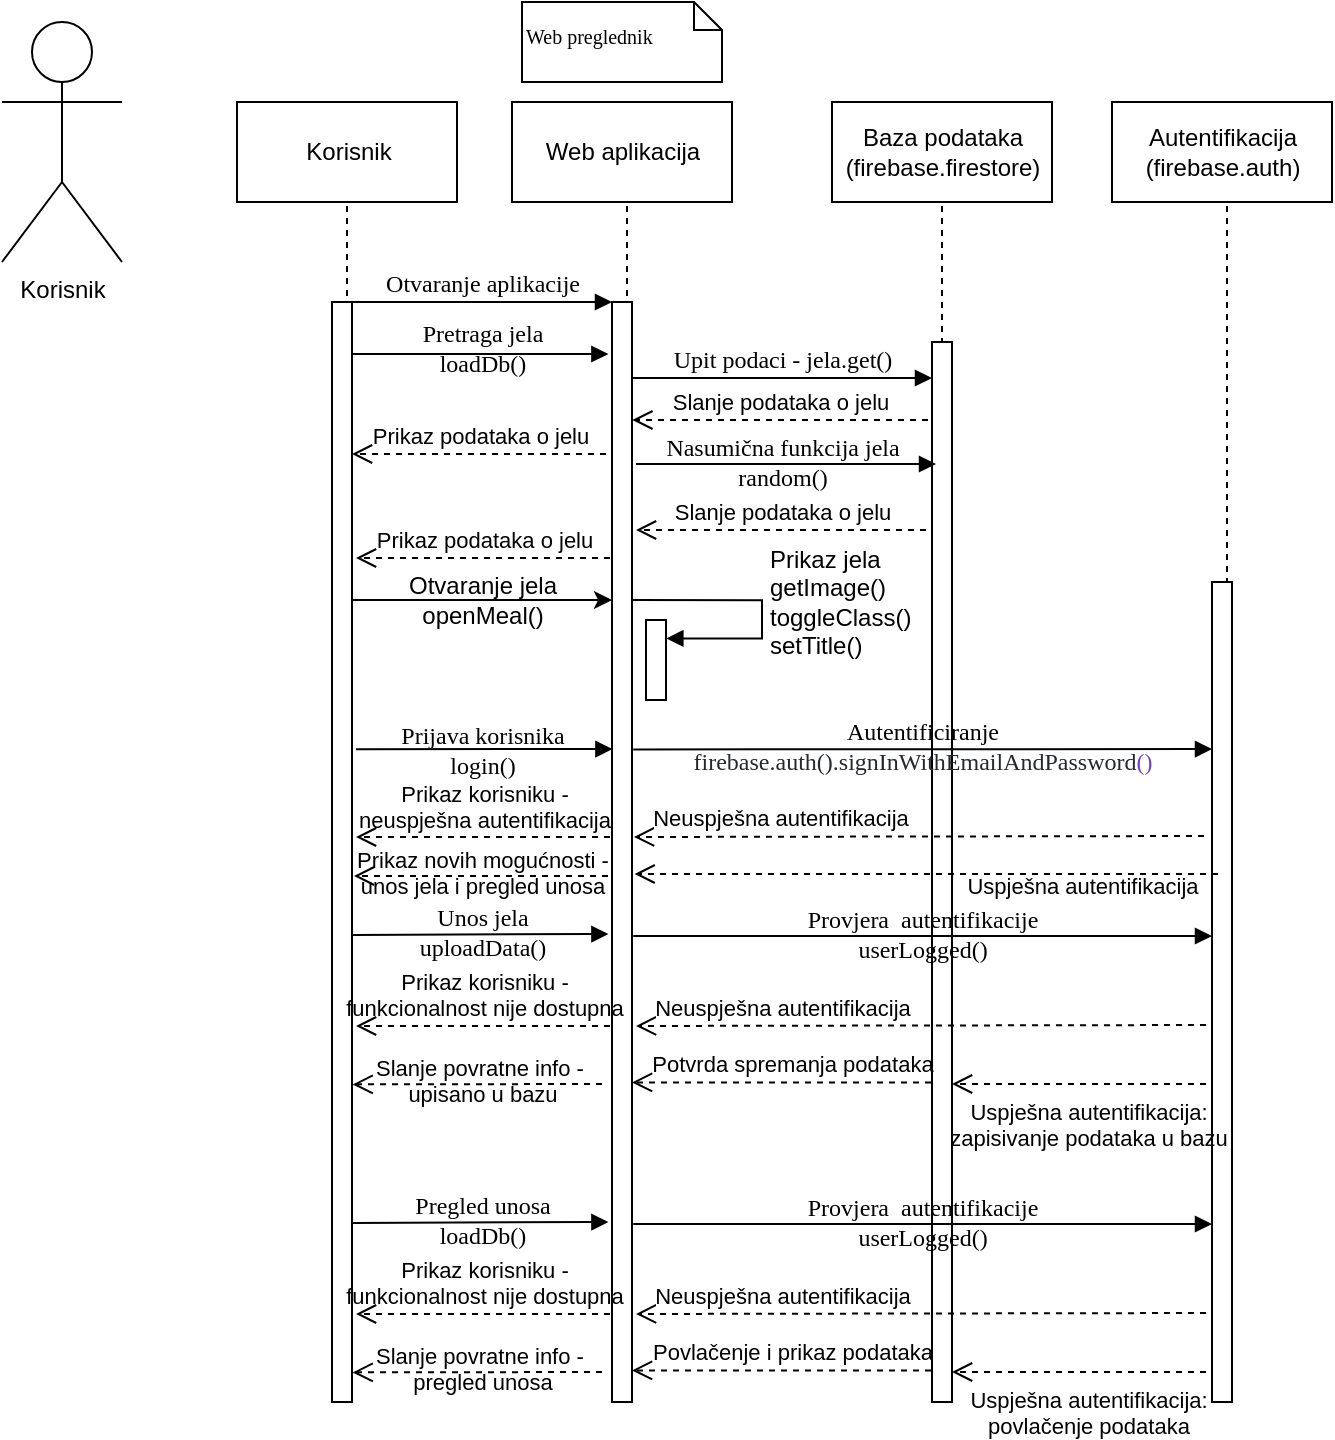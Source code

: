 <mxfile version="14.7.7" type="device"><diagram id="5LKRjVtvr49DtF_3fZXH" name="Page-1"><mxGraphModel dx="1504" dy="644" grid="1" gridSize="10" guides="1" tooltips="1" connect="1" arrows="1" fold="1" page="1" pageScale="1" pageWidth="827" pageHeight="1169" math="0" shadow="0"><root><mxCell id="0"/><mxCell id="1" parent="0"/><mxCell id="rHAdAS0qQZNraXK03B3a-1" value="" style="shape=umlLifeline;perimeter=lifelinePerimeter;whiteSpace=wrap;html=1;container=1;collapsible=0;recursiveResize=0;outlineConnect=0;rounded=1;shadow=0;comic=0;labelBackgroundColor=none;strokeWidth=1;fontFamily=Verdana;fontSize=12;align=center;" parent="1" vertex="1"><mxGeometry x="510" y="300" width="105" height="650" as="geometry"/></mxCell><mxCell id="rHAdAS0qQZNraXK03B3a-2" value="" style="html=1;points=[];perimeter=orthogonalPerimeter;rounded=0;shadow=0;comic=0;labelBackgroundColor=none;strokeWidth=1;fontFamily=Verdana;fontSize=12;align=center;" parent="rHAdAS0qQZNraXK03B3a-1" vertex="1"><mxGeometry x="45" y="100" width="10" height="550" as="geometry"/></mxCell><mxCell id="rHAdAS0qQZNraXK03B3a-3" value="Web aplikacija" style="html=1;" parent="rHAdAS0qQZNraXK03B3a-1" vertex="1"><mxGeometry x="-5" width="110" height="50" as="geometry"/></mxCell><mxCell id="rHAdAS0qQZNraXK03B3a-4" value="" style="html=1;points=[];perimeter=orthogonalPerimeter;fontSize=12;" parent="rHAdAS0qQZNraXK03B3a-1" vertex="1"><mxGeometry x="62" y="259" width="10" height="40" as="geometry"/></mxCell><mxCell id="rHAdAS0qQZNraXK03B3a-5" value="Prikaz jela&lt;br&gt;getImage()&lt;br&gt;toggleClass()&lt;br&gt;setTitle()" style="edgeStyle=orthogonalEdgeStyle;html=1;align=left;spacingLeft=2;endArrow=block;rounded=0;labelBackgroundColor=none;fontSize=12;exitX=1.016;exitY=0.271;exitDx=0;exitDy=0;exitPerimeter=0;entryX=1.018;entryY=0.23;entryDx=0;entryDy=0;entryPerimeter=0;" parent="rHAdAS0qQZNraXK03B3a-1" source="rHAdAS0qQZNraXK03B3a-2" target="rHAdAS0qQZNraXK03B3a-4" edge="1"><mxGeometry relative="1" as="geometry"><mxPoint x="68" y="250" as="sourcePoint"/><Array as="points"><mxPoint x="120" y="250"/><mxPoint x="120" y="268"/></Array><mxPoint x="80" y="288" as="targetPoint"/></mxGeometry></mxCell><mxCell id="rHAdAS0qQZNraXK03B3a-6" value=":Object" style="shape=umlLifeline;perimeter=lifelinePerimeter;whiteSpace=wrap;html=1;container=1;collapsible=0;recursiveResize=0;outlineConnect=0;rounded=1;shadow=0;comic=0;labelBackgroundColor=none;strokeWidth=1;fontFamily=Verdana;fontSize=12;align=center;" parent="1" vertex="1"><mxGeometry x="670" y="300" width="100" height="650" as="geometry"/></mxCell><mxCell id="rHAdAS0qQZNraXK03B3a-7" value="" style="html=1;points=[];perimeter=orthogonalPerimeter;rounded=0;shadow=0;comic=0;labelBackgroundColor=none;strokeWidth=1;fontFamily=Verdana;fontSize=12;align=center;" parent="rHAdAS0qQZNraXK03B3a-6" vertex="1"><mxGeometry x="45" y="120" width="10" height="530" as="geometry"/></mxCell><mxCell id="rHAdAS0qQZNraXK03B3a-8" value="Baza podataka&lt;br&gt;(firebase.firestore)" style="html=1;" parent="rHAdAS0qQZNraXK03B3a-6" vertex="1"><mxGeometry x="-5" width="110" height="50" as="geometry"/></mxCell><mxCell id="rHAdAS0qQZNraXK03B3a-9" value=":Object" style="shape=umlLifeline;perimeter=lifelinePerimeter;whiteSpace=wrap;html=1;container=1;collapsible=0;recursiveResize=0;outlineConnect=0;rounded=1;shadow=0;comic=0;labelBackgroundColor=none;strokeWidth=1;fontFamily=Verdana;fontSize=12;align=center;" parent="1" vertex="1"><mxGeometry x="810" y="300" width="105" height="490" as="geometry"/></mxCell><mxCell id="rHAdAS0qQZNraXK03B3a-10" value="Autentifikacija&lt;br&gt;(firebase.auth)" style="html=1;" parent="rHAdAS0qQZNraXK03B3a-9" vertex="1"><mxGeometry x="-5" width="110" height="50" as="geometry"/></mxCell><mxCell id="rHAdAS0qQZNraXK03B3a-11" value=":Object" style="shape=umlLifeline;perimeter=lifelinePerimeter;whiteSpace=wrap;html=1;container=1;collapsible=0;recursiveResize=0;outlineConnect=0;rounded=1;shadow=0;comic=0;labelBackgroundColor=none;strokeWidth=1;fontFamily=Verdana;fontSize=12;align=center;" parent="1" vertex="1"><mxGeometry x="370" y="300" width="105" height="650" as="geometry"/></mxCell><mxCell id="rHAdAS0qQZNraXK03B3a-12" value="" style="html=1;points=[];perimeter=orthogonalPerimeter;rounded=0;shadow=0;comic=0;labelBackgroundColor=none;strokeWidth=1;fontFamily=Verdana;fontSize=12;align=center;" parent="rHAdAS0qQZNraXK03B3a-11" vertex="1"><mxGeometry x="45" y="100" width="10" height="550" as="geometry"/></mxCell><mxCell id="rHAdAS0qQZNraXK03B3a-13" value="Korisnik" style="html=1;" parent="rHAdAS0qQZNraXK03B3a-11" vertex="1"><mxGeometry x="-2.5" width="110" height="50" as="geometry"/></mxCell><mxCell id="rHAdAS0qQZNraXK03B3a-14" value="" style="html=1;points=[];perimeter=orthogonalPerimeter;rounded=0;shadow=0;comic=0;labelBackgroundColor=none;strokeWidth=1;fontFamily=Verdana;fontSize=12;align=center;" parent="1" vertex="1"><mxGeometry x="855" y="540" width="10" height="410" as="geometry"/></mxCell><mxCell id="rHAdAS0qQZNraXK03B3a-15" value="Otvaranje aplikacije" style="html=1;verticalAlign=bottom;endArrow=block;entryX=0;entryY=0;labelBackgroundColor=none;fontFamily=Verdana;fontSize=12;edgeStyle=elbowEdgeStyle;elbow=vertical;" parent="1" source="rHAdAS0qQZNraXK03B3a-12" target="rHAdAS0qQZNraXK03B3a-2" edge="1"><mxGeometry relative="1" as="geometry"><mxPoint x="490" y="410" as="sourcePoint"/></mxGeometry></mxCell><mxCell id="rHAdAS0qQZNraXK03B3a-16" value="Web preglednik" style="shape=note;whiteSpace=wrap;html=1;size=14;verticalAlign=middle;align=left;spacingTop=-6;rounded=0;shadow=0;comic=0;labelBackgroundColor=none;strokeWidth=1;fontFamily=Verdana;fontSize=10;" parent="1" vertex="1"><mxGeometry x="510" y="250" width="100" height="40" as="geometry"/></mxCell><mxCell id="rHAdAS0qQZNraXK03B3a-17" value="Korisnik" style="shape=umlActor;verticalLabelPosition=bottom;verticalAlign=top;html=1;outlineConnect=0;" parent="1" vertex="1"><mxGeometry x="250" y="260" width="60" height="120" as="geometry"/></mxCell><mxCell id="rHAdAS0qQZNraXK03B3a-18" value="Pretraga jela&lt;br&gt;loadDb()" style="html=1;verticalAlign=bottom;endArrow=block;entryX=-0.38;entryY=0.111;labelBackgroundColor=none;fontFamily=Verdana;fontSize=12;edgeStyle=elbowEdgeStyle;elbow=vertical;entryDx=0;entryDy=0;entryPerimeter=0;" parent="1" edge="1"><mxGeometry x="0.01" y="-14" relative="1" as="geometry"><mxPoint x="425" y="426" as="sourcePoint"/><mxPoint x="553.2" y="425.53" as="targetPoint"/><mxPoint as="offset"/></mxGeometry></mxCell><mxCell id="rHAdAS0qQZNraXK03B3a-19" value="Upit podaci - jela.get()" style="html=1;verticalAlign=bottom;endArrow=block;entryX=0;entryY=0;labelBackgroundColor=none;fontFamily=Verdana;fontSize=12;edgeStyle=elbowEdgeStyle;elbow=vertical;" parent="1" edge="1"><mxGeometry relative="1" as="geometry"><mxPoint x="565" y="438" as="sourcePoint"/><mxPoint x="715" y="438.0" as="targetPoint"/></mxGeometry></mxCell><mxCell id="rHAdAS0qQZNraXK03B3a-20" value="Slanje podataka o jelu" style="html=1;verticalAlign=bottom;endArrow=open;dashed=1;endSize=8;" parent="1" edge="1"><mxGeometry relative="1" as="geometry"><mxPoint x="713" y="459" as="sourcePoint"/><mxPoint x="565.167" y="459" as="targetPoint"/><mxPoint as="offset"/></mxGeometry></mxCell><mxCell id="rHAdAS0qQZNraXK03B3a-21" value="Prikaz podataka o jelu" style="html=1;verticalAlign=bottom;endArrow=open;dashed=1;endSize=8;labelBackgroundColor=none;" parent="1" target="rHAdAS0qQZNraXK03B3a-12" edge="1"><mxGeometry relative="1" as="geometry"><mxPoint x="552" y="476" as="sourcePoint"/><mxPoint x="430" y="476" as="targetPoint"/><mxPoint as="offset"/></mxGeometry></mxCell><mxCell id="rHAdAS0qQZNraXK03B3a-22" value="Nasumična funkcija jela&lt;br&gt;random()" style="html=1;verticalAlign=bottom;endArrow=block;entryX=0;entryY=0;labelBackgroundColor=none;fontFamily=Verdana;fontSize=12;edgeStyle=elbowEdgeStyle;elbow=vertical;" parent="1" edge="1"><mxGeometry x="-0.027" y="-16" relative="1" as="geometry"><mxPoint x="567" y="481" as="sourcePoint"/><mxPoint x="717" y="481.0" as="targetPoint"/><mxPoint as="offset"/></mxGeometry></mxCell><mxCell id="rHAdAS0qQZNraXK03B3a-23" value="Slanje podataka o jelu" style="html=1;verticalAlign=bottom;endArrow=open;dashed=1;endSize=8;" parent="1" edge="1"><mxGeometry relative="1" as="geometry"><mxPoint x="712" y="514" as="sourcePoint"/><mxPoint x="567" y="514" as="targetPoint"/><mxPoint as="offset"/></mxGeometry></mxCell><mxCell id="rHAdAS0qQZNraXK03B3a-24" value="Prikaz podataka o jelu" style="html=1;verticalAlign=bottom;endArrow=open;dashed=1;endSize=8;labelBackgroundColor=none;" parent="1" edge="1"><mxGeometry relative="1" as="geometry"><mxPoint x="554" y="528" as="sourcePoint"/><mxPoint x="427" y="528" as="targetPoint"/><mxPoint as="offset"/></mxGeometry></mxCell><mxCell id="rHAdAS0qQZNraXK03B3a-25" value="Unos jela&lt;br&gt;uploadData()" style="html=1;verticalAlign=bottom;endArrow=block;entryX=-0.38;entryY=0.111;labelBackgroundColor=none;fontFamily=Verdana;fontSize=12;edgeStyle=elbowEdgeStyle;elbow=vertical;entryDx=0;entryDy=0;entryPerimeter=0;spacingBottom=1;" parent="1" edge="1"><mxGeometry x="0.018" y="-17" relative="1" as="geometry"><mxPoint x="425" y="716.47" as="sourcePoint"/><mxPoint x="553.2" y="716" as="targetPoint"/><mxPoint as="offset"/></mxGeometry></mxCell><mxCell id="rHAdAS0qQZNraXK03B3a-26" value="Provjera&amp;nbsp; autentifikacije&lt;br&gt;userLogged()" style="html=1;verticalAlign=bottom;endArrow=block;labelBackgroundColor=none;fontFamily=Verdana;fontSize=12;edgeStyle=elbowEdgeStyle;elbow=vertical;exitX=1.063;exitY=0.678;exitDx=0;exitDy=0;exitPerimeter=0;" parent="1" edge="1"><mxGeometry x="-0.002" y="-16" relative="1" as="geometry"><mxPoint x="565.63" y="716.94" as="sourcePoint"/><mxPoint x="855" y="717" as="targetPoint"/><mxPoint as="offset"/></mxGeometry></mxCell><mxCell id="rHAdAS0qQZNraXK03B3a-27" value="Neuspješna autentifikacija" style="html=1;verticalAlign=bottom;endArrow=open;dashed=1;endSize=8;" parent="1" edge="1"><mxGeometry x="0.488" relative="1" as="geometry"><mxPoint x="852" y="761.5" as="sourcePoint"/><mxPoint x="567" y="762" as="targetPoint"/><mxPoint as="offset"/></mxGeometry></mxCell><mxCell id="rHAdAS0qQZNraXK03B3a-28" value="Uspješna autentifikacija: &lt;br&gt;zapisivanje podataka u bazu" style="html=1;verticalAlign=bottom;endArrow=open;dashed=1;endSize=8;labelBackgroundColor=none;" parent="1" edge="1"><mxGeometry x="-0.061" y="36" relative="1" as="geometry"><mxPoint x="852" y="791" as="sourcePoint"/><mxPoint x="725" y="791.0" as="targetPoint"/><mxPoint as="offset"/></mxGeometry></mxCell><mxCell id="rHAdAS0qQZNraXK03B3a-29" value="Slanje povratne info -&amp;nbsp;&lt;br&gt;upisano u bazu" style="html=1;verticalAlign=bottom;endArrow=open;dashed=1;endSize=8;labelBackgroundColor=none;entryX=1.233;entryY=0.953;entryDx=0;entryDy=0;entryPerimeter=0;" parent="1" edge="1"><mxGeometry x="-0.037" y="14" relative="1" as="geometry"><mxPoint x="550" y="791" as="sourcePoint"/><mxPoint x="425.33" y="791.19" as="targetPoint"/><mxPoint as="offset"/></mxGeometry></mxCell><mxCell id="rHAdAS0qQZNraXK03B3a-30" value="Prijava korisnika&lt;br&gt;login()" style="html=1;verticalAlign=bottom;endArrow=block;entryX=-0.38;entryY=0.111;labelBackgroundColor=none;fontFamily=Verdana;fontSize=12;edgeStyle=elbowEdgeStyle;elbow=vertical;entryDx=0;entryDy=0;entryPerimeter=0;spacingBottom=3;" parent="1" edge="1"><mxGeometry x="-0.013" y="-20" relative="1" as="geometry"><mxPoint x="427" y="623.64" as="sourcePoint"/><mxPoint x="555.2" y="623.17" as="targetPoint"/><mxPoint as="offset"/></mxGeometry></mxCell><mxCell id="rHAdAS0qQZNraXK03B3a-31" value="Autentificiranje&lt;br style=&quot;font-size: 12px;&quot;&gt;&lt;span class=&quot;pl-s1&quot; style=&quot;color: rgb(36, 41, 46); text-align: left; font-size: 12px;&quot;&gt;firebase&lt;/span&gt;&lt;span class=&quot;pl-kos&quot; style=&quot;color: rgb(36, 41, 46); text-align: left; font-size: 12px;&quot;&gt;.auth().signInWithEmailAndPassword&lt;/span&gt;&lt;span class=&quot;pl-kos&quot; style=&quot;text-align: left; font-size: 12px;&quot;&gt;&lt;font color=&quot;#6f42c1&quot; style=&quot;font-size: 12px;&quot;&gt;()&lt;/font&gt;&lt;/span&gt;" style="html=1;verticalAlign=bottom;endArrow=block;labelBackgroundColor=none;fontFamily=Verdana;fontSize=12;edgeStyle=elbowEdgeStyle;elbow=vertical;exitX=1.063;exitY=0.678;exitDx=0;exitDy=0;exitPerimeter=0;spacingBottom=-6;" parent="1" edge="1"><mxGeometry x="-0.002" y="-9" relative="1" as="geometry"><mxPoint x="565.63" y="623.69" as="sourcePoint"/><mxPoint x="855" y="623.75" as="targetPoint"/><mxPoint as="offset"/></mxGeometry></mxCell><mxCell id="rHAdAS0qQZNraXK03B3a-32" value="Potvrda spremanja podataka" style="html=1;verticalAlign=bottom;endArrow=open;dashed=1;endSize=8;labelBackgroundColor=none;entryX=1.233;entryY=0.953;entryDx=0;entryDy=0;entryPerimeter=0;" parent="1" edge="1"><mxGeometry x="-0.07" relative="1" as="geometry"><mxPoint x="714.5" y="790.19" as="sourcePoint"/><mxPoint x="565.0" y="790.19" as="targetPoint"/><mxPoint as="offset"/></mxGeometry></mxCell><mxCell id="rHAdAS0qQZNraXK03B3a-33" value="Prikaz korisniku -&lt;br&gt;funkcionalnost nije dostupna" style="html=1;verticalAlign=bottom;endArrow=open;dashed=1;endSize=8;labelBackgroundColor=none;" parent="1" edge="1"><mxGeometry relative="1" as="geometry"><mxPoint x="554" y="762" as="sourcePoint"/><mxPoint x="427" y="762" as="targetPoint"/><mxPoint as="offset"/></mxGeometry></mxCell><mxCell id="rHAdAS0qQZNraXK03B3a-34" value="Neuspješna autentifikacija" style="html=1;verticalAlign=bottom;endArrow=open;dashed=1;endSize=8;" parent="1" edge="1"><mxGeometry x="0.488" relative="1" as="geometry"><mxPoint x="851" y="667" as="sourcePoint"/><mxPoint x="566" y="667.5" as="targetPoint"/><mxPoint as="offset"/></mxGeometry></mxCell><mxCell id="rHAdAS0qQZNraXK03B3a-35" value="Prikaz korisniku - &lt;br&gt;neuspješna autentifikacija" style="html=1;verticalAlign=bottom;endArrow=open;dashed=1;endSize=8;labelBackgroundColor=none;" parent="1" edge="1"><mxGeometry relative="1" as="geometry"><mxPoint x="554" y="667.5" as="sourcePoint"/><mxPoint x="427" y="667.5" as="targetPoint"/><mxPoint as="offset"/></mxGeometry></mxCell><mxCell id="rHAdAS0qQZNraXK03B3a-36" value="Uspješna autentifikacija" style="html=1;verticalAlign=bottom;endArrow=open;dashed=1;endSize=8;labelBackgroundColor=none;" parent="1" edge="1"><mxGeometry x="-0.534" y="15" relative="1" as="geometry"><mxPoint x="858" y="686.0" as="sourcePoint"/><mxPoint x="566.31" y="686" as="targetPoint"/><mxPoint as="offset"/></mxGeometry></mxCell><mxCell id="rHAdAS0qQZNraXK03B3a-37" value="Prikaz novih mogućnosti -&lt;br&gt;unos jela i pregled unosa" style="html=1;verticalAlign=bottom;endArrow=open;dashed=1;endSize=8;labelBackgroundColor=none;spacingBottom=-5;" parent="1" edge="1"><mxGeometry x="-0.008" y="9" relative="1" as="geometry"><mxPoint x="553" y="687.0" as="sourcePoint"/><mxPoint x="426" y="687.0" as="targetPoint"/><mxPoint as="offset"/></mxGeometry></mxCell><mxCell id="rHAdAS0qQZNraXK03B3a-38" value="Otvaranje jela&lt;br&gt;openMeal()" style="edgeStyle=orthogonalEdgeStyle;rounded=0;orthogonalLoop=1;jettySize=auto;html=1;labelBackgroundColor=none;fontSize=12;" parent="1" edge="1"><mxGeometry relative="1" as="geometry"><mxPoint x="425" y="549" as="sourcePoint"/><mxPoint x="555" y="549" as="targetPoint"/></mxGeometry></mxCell><mxCell id="BDBBWBDjWWlBm2Y7LS0Q-15" value="Pregled unosa&lt;br&gt;loadDb()" style="html=1;verticalAlign=bottom;endArrow=block;entryX=-0.38;entryY=0.111;labelBackgroundColor=none;fontFamily=Verdana;fontSize=12;edgeStyle=elbowEdgeStyle;elbow=vertical;entryDx=0;entryDy=0;entryPerimeter=0;spacingBottom=1;" edge="1" parent="1"><mxGeometry x="0.018" y="-17" relative="1" as="geometry"><mxPoint x="425" y="860.47" as="sourcePoint"/><mxPoint x="553.2" y="860" as="targetPoint"/><mxPoint as="offset"/></mxGeometry></mxCell><mxCell id="BDBBWBDjWWlBm2Y7LS0Q-16" value="Provjera&amp;nbsp; autentifikacije&lt;br&gt;userLogged()" style="html=1;verticalAlign=bottom;endArrow=block;labelBackgroundColor=none;fontFamily=Verdana;fontSize=12;edgeStyle=elbowEdgeStyle;elbow=vertical;exitX=1.063;exitY=0.678;exitDx=0;exitDy=0;exitPerimeter=0;" edge="1" parent="1"><mxGeometry x="-0.002" y="-16" relative="1" as="geometry"><mxPoint x="565.63" y="860.94" as="sourcePoint"/><mxPoint x="855" y="861" as="targetPoint"/><mxPoint as="offset"/></mxGeometry></mxCell><mxCell id="BDBBWBDjWWlBm2Y7LS0Q-17" value="Neuspješna autentifikacija" style="html=1;verticalAlign=bottom;endArrow=open;dashed=1;endSize=8;" edge="1" parent="1"><mxGeometry x="0.488" relative="1" as="geometry"><mxPoint x="852" y="905.5" as="sourcePoint"/><mxPoint x="567" y="906" as="targetPoint"/><mxPoint as="offset"/></mxGeometry></mxCell><mxCell id="BDBBWBDjWWlBm2Y7LS0Q-18" value="Uspješna autentifikacija: &lt;br&gt;povlačenje podataka" style="html=1;verticalAlign=bottom;endArrow=open;dashed=1;endSize=8;labelBackgroundColor=none;" edge="1" parent="1"><mxGeometry x="-0.061" y="36" relative="1" as="geometry"><mxPoint x="852" y="935" as="sourcePoint"/><mxPoint x="725" y="935" as="targetPoint"/><mxPoint as="offset"/></mxGeometry></mxCell><mxCell id="BDBBWBDjWWlBm2Y7LS0Q-19" value="Slanje povratne info -&amp;nbsp;&lt;br&gt;pregled unosa" style="html=1;verticalAlign=bottom;endArrow=open;dashed=1;endSize=8;labelBackgroundColor=none;entryX=1.233;entryY=0.953;entryDx=0;entryDy=0;entryPerimeter=0;" edge="1" parent="1"><mxGeometry x="-0.037" y="14" relative="1" as="geometry"><mxPoint x="550" y="935" as="sourcePoint"/><mxPoint x="425.33" y="935.19" as="targetPoint"/><mxPoint as="offset"/></mxGeometry></mxCell><mxCell id="BDBBWBDjWWlBm2Y7LS0Q-20" value="Povlačenje i prikaz podataka" style="html=1;verticalAlign=bottom;endArrow=open;dashed=1;endSize=8;labelBackgroundColor=none;entryX=1.233;entryY=0.953;entryDx=0;entryDy=0;entryPerimeter=0;" edge="1" parent="1"><mxGeometry x="-0.07" relative="1" as="geometry"><mxPoint x="714.5" y="934.19" as="sourcePoint"/><mxPoint x="565.0" y="934.19" as="targetPoint"/><mxPoint as="offset"/></mxGeometry></mxCell><mxCell id="BDBBWBDjWWlBm2Y7LS0Q-21" value="Prikaz korisniku - &lt;br&gt;funkcionalnost nije dostupna" style="html=1;verticalAlign=bottom;endArrow=open;dashed=1;endSize=8;labelBackgroundColor=none;" edge="1" parent="1"><mxGeometry relative="1" as="geometry"><mxPoint x="554" y="906" as="sourcePoint"/><mxPoint x="427" y="906" as="targetPoint"/><mxPoint as="offset"/></mxGeometry></mxCell></root></mxGraphModel></diagram></mxfile>